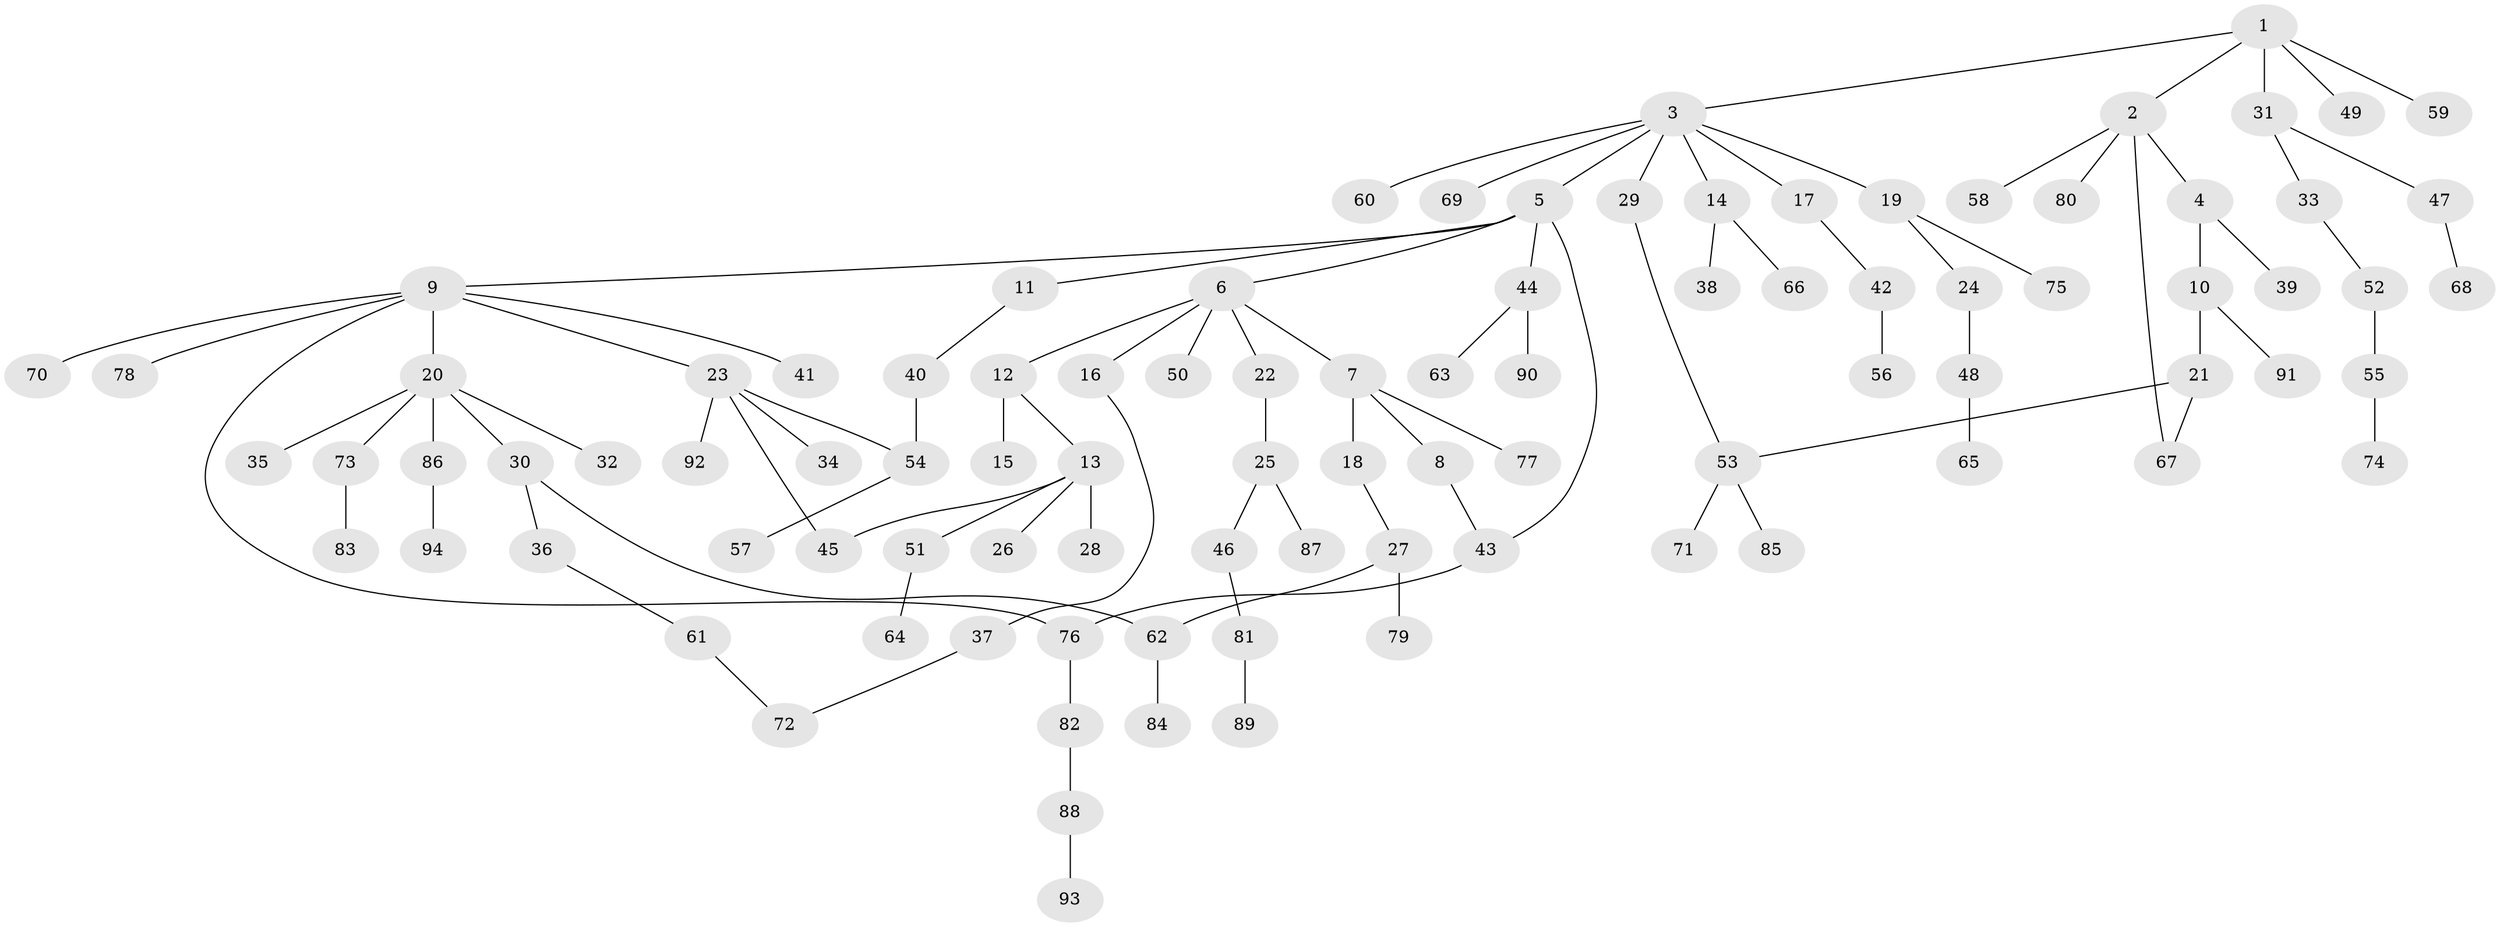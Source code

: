 // Generated by graph-tools (version 1.1) at 2025/34/03/09/25 02:34:17]
// undirected, 94 vertices, 101 edges
graph export_dot {
graph [start="1"]
  node [color=gray90,style=filled];
  1;
  2;
  3;
  4;
  5;
  6;
  7;
  8;
  9;
  10;
  11;
  12;
  13;
  14;
  15;
  16;
  17;
  18;
  19;
  20;
  21;
  22;
  23;
  24;
  25;
  26;
  27;
  28;
  29;
  30;
  31;
  32;
  33;
  34;
  35;
  36;
  37;
  38;
  39;
  40;
  41;
  42;
  43;
  44;
  45;
  46;
  47;
  48;
  49;
  50;
  51;
  52;
  53;
  54;
  55;
  56;
  57;
  58;
  59;
  60;
  61;
  62;
  63;
  64;
  65;
  66;
  67;
  68;
  69;
  70;
  71;
  72;
  73;
  74;
  75;
  76;
  77;
  78;
  79;
  80;
  81;
  82;
  83;
  84;
  85;
  86;
  87;
  88;
  89;
  90;
  91;
  92;
  93;
  94;
  1 -- 2;
  1 -- 3;
  1 -- 31;
  1 -- 49;
  1 -- 59;
  2 -- 4;
  2 -- 58;
  2 -- 80;
  2 -- 67;
  3 -- 5;
  3 -- 14;
  3 -- 17;
  3 -- 19;
  3 -- 29;
  3 -- 60;
  3 -- 69;
  4 -- 10;
  4 -- 39;
  5 -- 6;
  5 -- 9;
  5 -- 11;
  5 -- 44;
  5 -- 43;
  6 -- 7;
  6 -- 12;
  6 -- 16;
  6 -- 22;
  6 -- 50;
  7 -- 8;
  7 -- 18;
  7 -- 77;
  8 -- 43;
  9 -- 20;
  9 -- 23;
  9 -- 41;
  9 -- 70;
  9 -- 78;
  9 -- 76;
  10 -- 21;
  10 -- 91;
  11 -- 40;
  12 -- 13;
  12 -- 15;
  13 -- 26;
  13 -- 28;
  13 -- 45;
  13 -- 51;
  14 -- 38;
  14 -- 66;
  16 -- 37;
  17 -- 42;
  18 -- 27;
  19 -- 24;
  19 -- 75;
  20 -- 30;
  20 -- 32;
  20 -- 35;
  20 -- 73;
  20 -- 86;
  21 -- 67;
  21 -- 53;
  22 -- 25;
  23 -- 34;
  23 -- 54;
  23 -- 92;
  23 -- 45;
  24 -- 48;
  25 -- 46;
  25 -- 87;
  27 -- 79;
  27 -- 62;
  29 -- 53;
  30 -- 36;
  30 -- 62;
  31 -- 33;
  31 -- 47;
  33 -- 52;
  36 -- 61;
  37 -- 72;
  40 -- 54;
  42 -- 56;
  43 -- 76;
  44 -- 63;
  44 -- 90;
  46 -- 81;
  47 -- 68;
  48 -- 65;
  51 -- 64;
  52 -- 55;
  53 -- 71;
  53 -- 85;
  54 -- 57;
  55 -- 74;
  61 -- 72;
  62 -- 84;
  73 -- 83;
  76 -- 82;
  81 -- 89;
  82 -- 88;
  86 -- 94;
  88 -- 93;
}
